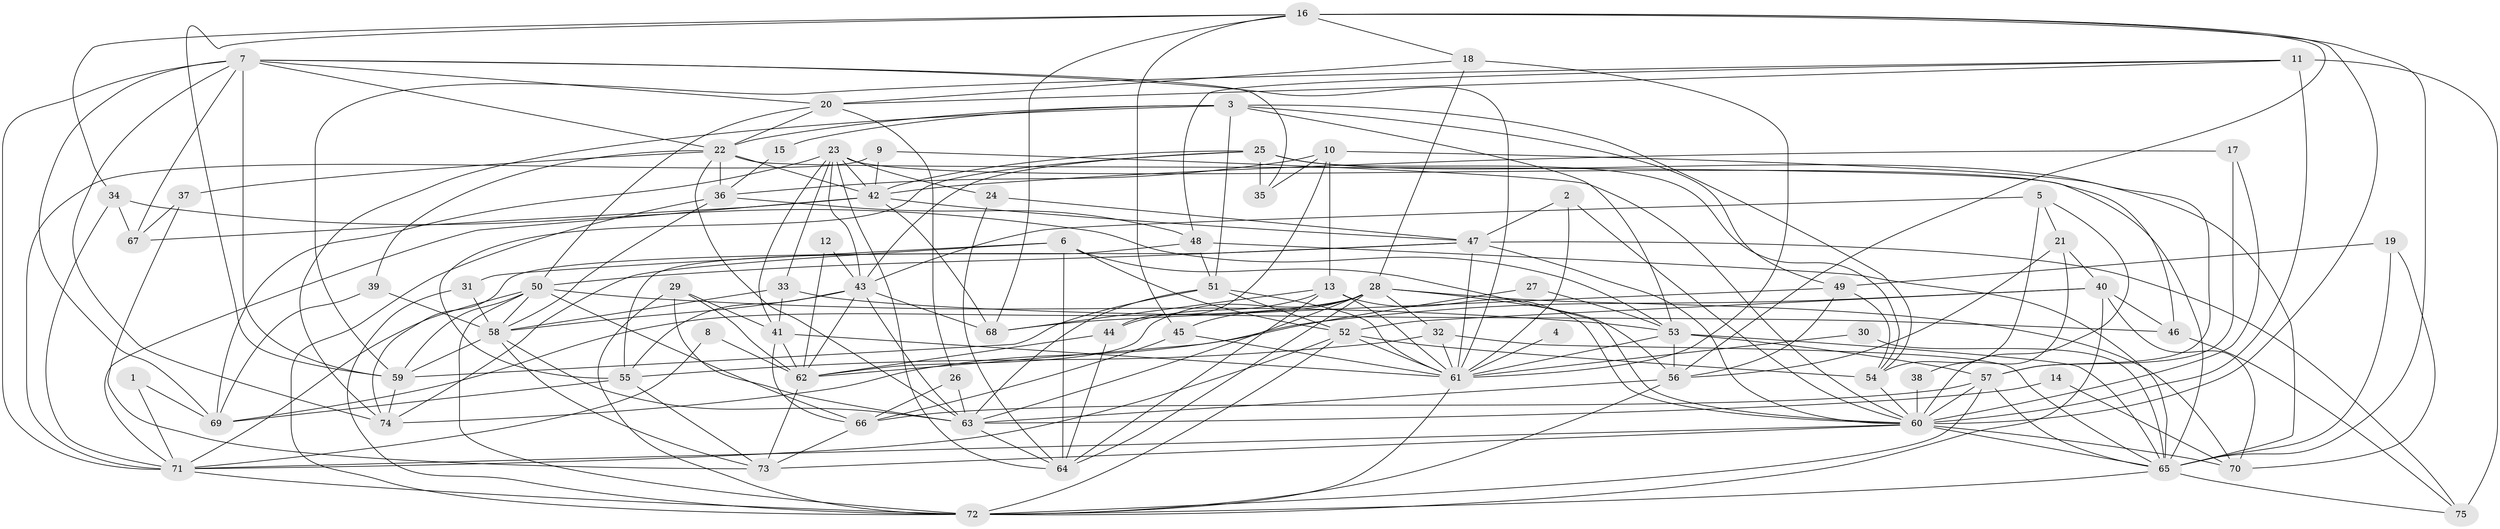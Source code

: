 // original degree distribution, {3: 0.26174496644295303, 2: 0.14093959731543623, 4: 0.30201342281879195, 7: 0.053691275167785234, 6: 0.09395973154362416, 5: 0.1342281879194631, 8: 0.006711409395973154, 9: 0.006711409395973154}
// Generated by graph-tools (version 1.1) at 2025/26/03/09/25 03:26:18]
// undirected, 75 vertices, 213 edges
graph export_dot {
graph [start="1"]
  node [color=gray90,style=filled];
  1;
  2;
  3;
  4;
  5;
  6;
  7;
  8;
  9;
  10;
  11;
  12;
  13;
  14;
  15;
  16;
  17;
  18;
  19;
  20;
  21;
  22;
  23;
  24;
  25;
  26;
  27;
  28;
  29;
  30;
  31;
  32;
  33;
  34;
  35;
  36;
  37;
  38;
  39;
  40;
  41;
  42;
  43;
  44;
  45;
  46;
  47;
  48;
  49;
  50;
  51;
  52;
  53;
  54;
  55;
  56;
  57;
  58;
  59;
  60;
  61;
  62;
  63;
  64;
  65;
  66;
  67;
  68;
  69;
  70;
  71;
  72;
  73;
  74;
  75;
  1 -- 69 [weight=1.0];
  1 -- 71 [weight=1.0];
  2 -- 47 [weight=1.0];
  2 -- 60 [weight=1.0];
  2 -- 61 [weight=1.0];
  3 -- 15 [weight=1.0];
  3 -- 22 [weight=1.0];
  3 -- 49 [weight=1.0];
  3 -- 51 [weight=1.0];
  3 -- 53 [weight=1.0];
  3 -- 54 [weight=1.0];
  3 -- 74 [weight=1.0];
  4 -- 61 [weight=2.0];
  5 -- 21 [weight=1.0];
  5 -- 43 [weight=1.0];
  5 -- 54 [weight=1.0];
  5 -- 60 [weight=1.0];
  6 -- 31 [weight=1.0];
  6 -- 52 [weight=1.0];
  6 -- 60 [weight=1.0];
  6 -- 64 [weight=1.0];
  6 -- 74 [weight=1.0];
  7 -- 20 [weight=1.0];
  7 -- 22 [weight=1.0];
  7 -- 35 [weight=1.0];
  7 -- 59 [weight=1.0];
  7 -- 61 [weight=1.0];
  7 -- 67 [weight=1.0];
  7 -- 69 [weight=1.0];
  7 -- 71 [weight=1.0];
  7 -- 74 [weight=1.0];
  8 -- 62 [weight=1.0];
  8 -- 71 [weight=1.0];
  9 -- 42 [weight=1.0];
  9 -- 60 [weight=1.0];
  9 -- 71 [weight=1.0];
  10 -- 13 [weight=1.0];
  10 -- 35 [weight=1.0];
  10 -- 36 [weight=1.0];
  10 -- 44 [weight=1.0];
  10 -- 57 [weight=1.0];
  11 -- 20 [weight=1.0];
  11 -- 48 [weight=1.0];
  11 -- 59 [weight=1.0];
  11 -- 60 [weight=3.0];
  11 -- 75 [weight=1.0];
  12 -- 43 [weight=1.0];
  12 -- 62 [weight=1.0];
  13 -- 44 [weight=1.0];
  13 -- 60 [weight=1.0];
  13 -- 61 [weight=1.0];
  13 -- 64 [weight=1.0];
  13 -- 68 [weight=1.0];
  14 -- 63 [weight=1.0];
  14 -- 70 [weight=1.0];
  15 -- 36 [weight=1.0];
  16 -- 18 [weight=1.0];
  16 -- 34 [weight=1.0];
  16 -- 45 [weight=1.0];
  16 -- 56 [weight=1.0];
  16 -- 59 [weight=1.0];
  16 -- 60 [weight=1.0];
  16 -- 65 [weight=1.0];
  16 -- 68 [weight=1.0];
  17 -- 42 [weight=1.0];
  17 -- 57 [weight=1.0];
  17 -- 60 [weight=1.0];
  18 -- 20 [weight=1.0];
  18 -- 28 [weight=1.0];
  18 -- 61 [weight=1.0];
  19 -- 49 [weight=1.0];
  19 -- 65 [weight=1.0];
  19 -- 70 [weight=1.0];
  20 -- 22 [weight=1.0];
  20 -- 26 [weight=1.0];
  20 -- 50 [weight=1.0];
  21 -- 38 [weight=1.0];
  21 -- 40 [weight=1.0];
  21 -- 56 [weight=1.0];
  22 -- 36 [weight=1.0];
  22 -- 37 [weight=1.0];
  22 -- 39 [weight=1.0];
  22 -- 42 [weight=1.0];
  22 -- 63 [weight=1.0];
  22 -- 65 [weight=1.0];
  23 -- 24 [weight=1.0];
  23 -- 33 [weight=1.0];
  23 -- 41 [weight=1.0];
  23 -- 42 [weight=1.0];
  23 -- 43 [weight=1.0];
  23 -- 46 [weight=2.0];
  23 -- 64 [weight=1.0];
  23 -- 69 [weight=1.0];
  24 -- 47 [weight=1.0];
  24 -- 64 [weight=1.0];
  25 -- 35 [weight=1.0];
  25 -- 42 [weight=1.0];
  25 -- 43 [weight=1.0];
  25 -- 54 [weight=1.0];
  25 -- 55 [weight=1.0];
  25 -- 65 [weight=1.0];
  26 -- 63 [weight=1.0];
  26 -- 66 [weight=1.0];
  27 -- 53 [weight=1.0];
  27 -- 74 [weight=1.0];
  28 -- 32 [weight=1.0];
  28 -- 45 [weight=1.0];
  28 -- 56 [weight=1.0];
  28 -- 62 [weight=1.0];
  28 -- 63 [weight=1.0];
  28 -- 64 [weight=1.0];
  28 -- 69 [weight=1.0];
  28 -- 70 [weight=1.0];
  29 -- 41 [weight=1.0];
  29 -- 62 [weight=1.0];
  29 -- 63 [weight=1.0];
  29 -- 72 [weight=1.0];
  30 -- 61 [weight=1.0];
  30 -- 65 [weight=1.0];
  31 -- 58 [weight=1.0];
  31 -- 72 [weight=2.0];
  32 -- 55 [weight=1.0];
  32 -- 61 [weight=1.0];
  32 -- 65 [weight=1.0];
  33 -- 41 [weight=1.0];
  33 -- 46 [weight=1.0];
  33 -- 58 [weight=1.0];
  34 -- 53 [weight=1.0];
  34 -- 67 [weight=1.0];
  34 -- 71 [weight=1.0];
  36 -- 48 [weight=1.0];
  36 -- 58 [weight=1.0];
  36 -- 72 [weight=1.0];
  37 -- 67 [weight=1.0];
  37 -- 73 [weight=1.0];
  38 -- 60 [weight=1.0];
  39 -- 58 [weight=1.0];
  39 -- 69 [weight=1.0];
  40 -- 46 [weight=1.0];
  40 -- 52 [weight=1.0];
  40 -- 62 [weight=1.0];
  40 -- 70 [weight=1.0];
  40 -- 72 [weight=1.0];
  41 -- 61 [weight=1.0];
  41 -- 62 [weight=1.0];
  41 -- 66 [weight=1.0];
  42 -- 47 [weight=1.0];
  42 -- 67 [weight=1.0];
  42 -- 68 [weight=1.0];
  42 -- 71 [weight=1.0];
  43 -- 55 [weight=1.0];
  43 -- 58 [weight=1.0];
  43 -- 62 [weight=1.0];
  43 -- 63 [weight=1.0];
  43 -- 68 [weight=1.0];
  44 -- 62 [weight=1.0];
  44 -- 64 [weight=1.0];
  45 -- 61 [weight=2.0];
  45 -- 66 [weight=1.0];
  46 -- 75 [weight=1.0];
  47 -- 50 [weight=1.0];
  47 -- 60 [weight=1.0];
  47 -- 61 [weight=1.0];
  47 -- 74 [weight=1.0];
  47 -- 75 [weight=1.0];
  48 -- 51 [weight=1.0];
  48 -- 55 [weight=1.0];
  48 -- 65 [weight=1.0];
  49 -- 54 [weight=1.0];
  49 -- 56 [weight=1.0];
  49 -- 68 [weight=1.0];
  50 -- 53 [weight=1.0];
  50 -- 58 [weight=1.0];
  50 -- 59 [weight=1.0];
  50 -- 66 [weight=1.0];
  50 -- 71 [weight=1.0];
  50 -- 72 [weight=1.0];
  51 -- 52 [weight=1.0];
  51 -- 59 [weight=1.0];
  51 -- 61 [weight=1.0];
  51 -- 63 [weight=1.0];
  52 -- 54 [weight=1.0];
  52 -- 61 [weight=1.0];
  52 -- 71 [weight=1.0];
  52 -- 72 [weight=1.0];
  53 -- 56 [weight=1.0];
  53 -- 57 [weight=1.0];
  53 -- 61 [weight=1.0];
  53 -- 65 [weight=1.0];
  54 -- 60 [weight=1.0];
  55 -- 69 [weight=1.0];
  55 -- 73 [weight=2.0];
  56 -- 63 [weight=1.0];
  56 -- 72 [weight=1.0];
  57 -- 60 [weight=1.0];
  57 -- 65 [weight=1.0];
  57 -- 66 [weight=1.0];
  57 -- 72 [weight=1.0];
  58 -- 59 [weight=1.0];
  58 -- 63 [weight=1.0];
  58 -- 73 [weight=1.0];
  59 -- 74 [weight=1.0];
  60 -- 65 [weight=1.0];
  60 -- 70 [weight=1.0];
  60 -- 71 [weight=1.0];
  60 -- 73 [weight=2.0];
  61 -- 72 [weight=1.0];
  62 -- 73 [weight=1.0];
  63 -- 64 [weight=1.0];
  65 -- 72 [weight=1.0];
  65 -- 75 [weight=1.0];
  66 -- 73 [weight=1.0];
  71 -- 72 [weight=1.0];
}
